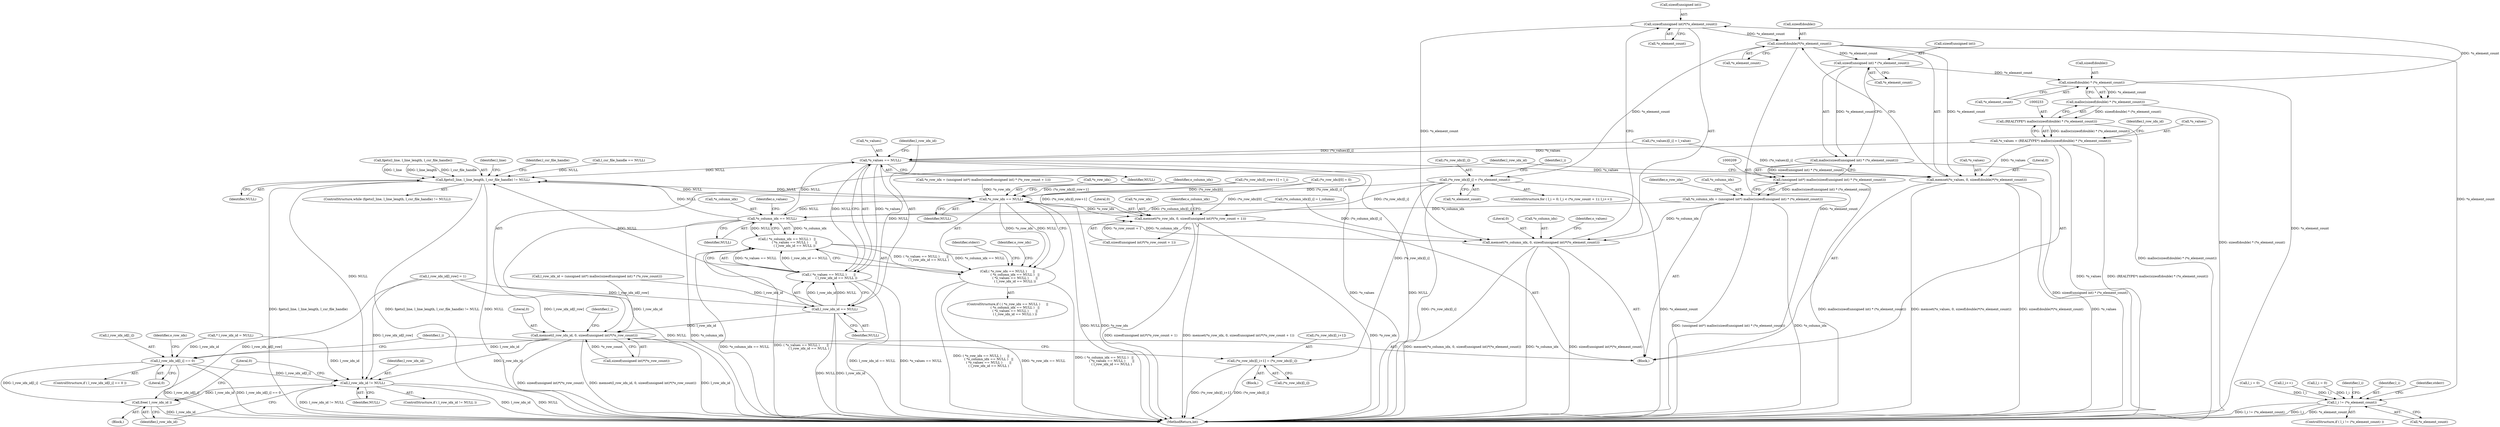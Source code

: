 digraph "0_libxsmm_151481489192e6d1997f8bde52c5c425ea41741d_0@API" {
"1000291" [label="(Call,sizeof(unsigned int)*(*o_element_count))"];
"1000235" [label="(Call,sizeof(double) * (*o_element_count))"];
"1000211" [label="(Call,sizeof(unsigned int) * (*o_element_count))"];
"1000300" [label="(Call,sizeof(double)*(*o_element_count))"];
"1000291" [label="(Call,sizeof(unsigned int)*(*o_element_count))"];
"1000287" [label="(Call,memset(*o_column_idx, 0, sizeof(unsigned int)*(*o_element_count)))"];
"1000210" [label="(Call,malloc(sizeof(unsigned int) * (*o_element_count)))"];
"1000208" [label="(Call,(unsigned int*) malloc(sizeof(unsigned int) * (*o_element_count)))"];
"1000205" [label="(Call,*o_column_idx = (unsigned int*) malloc(sizeof(unsigned int) * (*o_element_count)))"];
"1000257" [label="(Call,*o_column_idx == NULL)"];
"1000161" [label="(Call,fgets(l_line, l_line_length, l_csr_file_handle) != NULL)"];
"1000252" [label="(Call,*o_row_idx == NULL)"];
"1000251" [label="(Call,( *o_row_idx == NULL )      ||\n               ( *o_column_idx == NULL )   ||\n               ( *o_values == NULL )       ||\n               ( l_row_idx_id == NULL ))"];
"1000276" [label="(Call,memset(*o_row_idx, 0, sizeof(unsigned int)*(*o_row_count + 1)))"];
"1000451" [label="(Call,l_row_idx_id != NULL)"];
"1000455" [label="(Call,free( l_row_idx_id ))"];
"1000256" [label="(Call,( *o_column_idx == NULL )   ||\n               ( *o_values == NULL )       ||\n               ( l_row_idx_id == NULL ))"];
"1000262" [label="(Call,*o_values == NULL)"];
"1000261" [label="(Call,( *o_values == NULL )       ||\n               ( l_row_idx_id == NULL ))"];
"1000266" [label="(Call,l_row_idx_id == NULL)"];
"1000305" [label="(Call,memset(l_row_idx_id, 0, sizeof(unsigned int)*(*o_row_count)))"];
"1000433" [label="(Call,l_row_idx_id[l_i] == 0)"];
"1000296" [label="(Call,memset(*o_values, 0, sizeof(double)*(*o_element_count)))"];
"1000234" [label="(Call,malloc(sizeof(double) * (*o_element_count)))"];
"1000232" [label="(Call,(REALTYPE*) malloc(sizeof(double) * (*o_element_count)))"];
"1000229" [label="(Call,*o_values = (REALTYPE*) malloc(sizeof(double) * (*o_element_count)))"];
"1000325" [label="(Call,(*o_row_idx)[l_i] = (*o_element_count))"];
"1000439" [label="(Call,(*o_row_idx)[l_i+1] = (*o_row_idx)[l_i])"];
"1000410" [label="(Call,l_i != (*o_element_count))"];
"1000458" [label="(Literal,0)"];
"1000410" [label="(Call,l_i != (*o_element_count))"];
"1000240" [label="(Call,l_row_idx_id = (unsigned int*) malloc(sizeof(unsigned int) * (*o_row_count)))"];
"1000303" [label="(Call,*o_element_count)"];
"1000439" [label="(Call,(*o_row_idx)[l_i+1] = (*o_row_idx)[l_i])"];
"1000266" [label="(Call,l_row_idx_id == NULL)"];
"1000262" [label="(Call,*o_values == NULL)"];
"1000205" [label="(Call,*o_column_idx = (unsigned int*) malloc(sizeof(unsigned int) * (*o_element_count)))"];
"1000454" [label="(Block,)"];
"1000291" [label="(Call,sizeof(unsigned int)*(*o_element_count))"];
"1000235" [label="(Call,sizeof(double) * (*o_element_count))"];
"1000446" [label="(Call,(*o_row_idx)[l_i])"];
"1000257" [label="(Call,*o_column_idx == NULL)"];
"1000208" [label="(Call,(unsigned int*) malloc(sizeof(unsigned int) * (*o_element_count)))"];
"1000300" [label="(Call,sizeof(double)*(*o_element_count))"];
"1000432" [label="(ControlStructure,if ( l_row_idx_id[l_i] == 0 ))"];
"1000166" [label="(Identifier,NULL)"];
"1000440" [label="(Call,(*o_row_idx)[l_i+1])"];
"1000287" [label="(Call,memset(*o_column_idx, 0, sizeof(unsigned int)*(*o_element_count)))"];
"1000290" [label="(Literal,0)"];
"1000271" [label="(Identifier,stderr)"];
"1000211" [label="(Call,sizeof(unsigned int) * (*o_element_count))"];
"1000256" [label="(Call,( *o_column_idx == NULL )   ||\n               ( *o_values == NULL )       ||\n               ( l_row_idx_id == NULL ))"];
"1000230" [label="(Call,*o_values)"];
"1000250" [label="(ControlStructure,if ( ( *o_row_idx == NULL )      ||\n               ( *o_column_idx == NULL )   ||\n               ( *o_values == NULL )       ||\n               ( l_row_idx_id == NULL ) ))"];
"1000232" [label="(Call,(REALTYPE*) malloc(sizeof(double) * (*o_element_count)))"];
"1000280" [label="(Call,sizeof(unsigned int)*(*o_row_count + 1))"];
"1000258" [label="(Call,*o_column_idx)"];
"1000292" [label="(Call,sizeof(unsigned int))"];
"1000412" [label="(Call,*o_element_count)"];
"1000263" [label="(Call,*o_values)"];
"1000241" [label="(Identifier,l_row_idx_id)"];
"1000255" [label="(Identifier,NULL)"];
"1000459" [label="(MethodReturn,int)"];
"1000450" [label="(ControlStructure,if ( l_row_idx_id != NULL ))"];
"1000380" [label="(Call,(*o_column_idx)[l_i] = l_column)"];
"1000324" [label="(Identifier,l_i)"];
"1000289" [label="(Identifier,o_column_idx)"];
"1000137" [label="(Call,* l_row_idx_id = NULL)"];
"1000162" [label="(Call,fgets(l_line, l_line_length, l_csr_file_handle))"];
"1000276" [label="(Call,memset(*o_row_idx, 0, sizeof(unsigned int)*(*o_row_count + 1)))"];
"1000204" [label="(Block,)"];
"1000294" [label="(Call,*o_element_count)"];
"1000308" [label="(Call,sizeof(unsigned int)*(*o_row_count))"];
"1000171" [label="(Identifier,l_line)"];
"1000267" [label="(Identifier,l_row_idx_id)"];
"1000455" [label="(Call,free( l_row_idx_id ))"];
"1000394" [label="(Call,l_row_idx_id[l_row] = 1)"];
"1000288" [label="(Call,*o_column_idx)"];
"1000453" [label="(Identifier,NULL)"];
"1000437" [label="(Literal,0)"];
"1000216" [label="(Call,*o_row_idx = (unsigned int*) malloc(sizeof(unsigned int) * (*o_row_count + 1)))"];
"1000399" [label="(Call,(*o_row_idx)[l_row+1] = l_i)"];
"1000306" [label="(Identifier,l_row_idx_id)"];
"1000430" [label="(Identifier,l_i)"];
"1000238" [label="(Call,*o_element_count)"];
"1000452" [label="(Identifier,l_row_idx_id)"];
"1000423" [label="(Identifier,l_i)"];
"1000411" [label="(Identifier,l_i)"];
"1000301" [label="(Call,sizeof(double))"];
"1000416" [label="(Identifier,stderr)"];
"1000261" [label="(Call,( *o_values == NULL )       ||\n               ( l_row_idx_id == NULL ))"];
"1000251" [label="(Call,( *o_row_idx == NULL )      ||\n               ( *o_column_idx == NULL )   ||\n               ( *o_values == NULL )       ||\n               ( l_row_idx_id == NULL ))"];
"1000298" [label="(Identifier,o_values)"];
"1000451" [label="(Call,l_row_idx_id != NULL)"];
"1000206" [label="(Call,*o_column_idx)"];
"1000330" [label="(Call,*o_element_count)"];
"1000408" [label="(Identifier,l_csr_file_handle)"];
"1000299" [label="(Literal,0)"];
"1000210" [label="(Call,malloc(sizeof(unsigned int) * (*o_element_count)))"];
"1000236" [label="(Call,sizeof(double))"];
"1000264" [label="(Identifier,o_values)"];
"1000278" [label="(Identifier,o_row_idx)"];
"1000161" [label="(Call,fgets(l_line, l_line_length, l_csr_file_handle) != NULL)"];
"1000150" [label="(Call,l_csr_file_handle == NULL)"];
"1000253" [label="(Call,*o_row_idx)"];
"1000305" [label="(Call,memset(l_row_idx_id, 0, sizeof(unsigned int)*(*o_row_count)))"];
"1000268" [label="(Identifier,NULL)"];
"1000296" [label="(Call,memset(*o_values, 0, sizeof(double)*(*o_element_count)))"];
"1000265" [label="(Identifier,NULL)"];
"1000307" [label="(Literal,0)"];
"1000433" [label="(Call,l_row_idx_id[l_i] == 0)"];
"1000313" [label="(ControlStructure,for ( l_i = 0; l_i < (*o_row_count + 1); l_i++))"];
"1000442" [label="(Identifier,o_row_idx)"];
"1000234" [label="(Call,malloc(sizeof(double) * (*o_element_count)))"];
"1000326" [label="(Call,(*o_row_idx)[l_i])"];
"1000438" [label="(Block,)"];
"1000252" [label="(Call,*o_row_idx == NULL)"];
"1000212" [label="(Call,sizeof(unsigned int))"];
"1000434" [label="(Call,l_row_idx_id[l_i])"];
"1000218" [label="(Identifier,o_row_idx)"];
"1000214" [label="(Call,*o_element_count)"];
"1000456" [label="(Identifier,l_row_idx_id)"];
"1000315" [label="(Identifier,l_i)"];
"1000229" [label="(Call,*o_values = (REALTYPE*) malloc(sizeof(double) * (*o_element_count)))"];
"1000409" [label="(ControlStructure,if ( l_i != (*o_element_count) ))"];
"1000141" [label="(Call,l_i = 0)"];
"1000259" [label="(Identifier,o_column_idx)"];
"1000386" [label="(Call,(*o_values)[l_i] = l_value)"];
"1000325" [label="(Call,(*o_row_idx)[l_i] = (*o_element_count))"];
"1000332" [label="(Call,(*o_row_idx)[0] = 0)"];
"1000279" [label="(Literal,0)"];
"1000392" [label="(Call,l_i++)"];
"1000297" [label="(Call,*o_values)"];
"1000160" [label="(ControlStructure,while (fgets(l_line, l_line_length, l_csr_file_handle) != NULL))"];
"1000338" [label="(Call,l_i = 0)"];
"1000260" [label="(Identifier,NULL)"];
"1000277" [label="(Call,*o_row_idx)"];
"1000291" -> "1000287"  [label="AST: "];
"1000291" -> "1000294"  [label="CFG: "];
"1000292" -> "1000291"  [label="AST: "];
"1000294" -> "1000291"  [label="AST: "];
"1000287" -> "1000291"  [label="CFG: "];
"1000291" -> "1000287"  [label="DDG: *o_element_count"];
"1000235" -> "1000291"  [label="DDG: *o_element_count"];
"1000291" -> "1000300"  [label="DDG: *o_element_count"];
"1000235" -> "1000234"  [label="AST: "];
"1000235" -> "1000238"  [label="CFG: "];
"1000236" -> "1000235"  [label="AST: "];
"1000238" -> "1000235"  [label="AST: "];
"1000234" -> "1000235"  [label="CFG: "];
"1000235" -> "1000459"  [label="DDG: *o_element_count"];
"1000235" -> "1000234"  [label="DDG: *o_element_count"];
"1000211" -> "1000235"  [label="DDG: *o_element_count"];
"1000211" -> "1000210"  [label="AST: "];
"1000211" -> "1000214"  [label="CFG: "];
"1000212" -> "1000211"  [label="AST: "];
"1000214" -> "1000211"  [label="AST: "];
"1000210" -> "1000211"  [label="CFG: "];
"1000211" -> "1000210"  [label="DDG: *o_element_count"];
"1000300" -> "1000211"  [label="DDG: *o_element_count"];
"1000300" -> "1000296"  [label="AST: "];
"1000300" -> "1000303"  [label="CFG: "];
"1000301" -> "1000300"  [label="AST: "];
"1000303" -> "1000300"  [label="AST: "];
"1000296" -> "1000300"  [label="CFG: "];
"1000300" -> "1000459"  [label="DDG: *o_element_count"];
"1000300" -> "1000296"  [label="DDG: *o_element_count"];
"1000300" -> "1000325"  [label="DDG: *o_element_count"];
"1000300" -> "1000410"  [label="DDG: *o_element_count"];
"1000287" -> "1000204"  [label="AST: "];
"1000288" -> "1000287"  [label="AST: "];
"1000290" -> "1000287"  [label="AST: "];
"1000298" -> "1000287"  [label="CFG: "];
"1000287" -> "1000459"  [label="DDG: sizeof(unsigned int)*(*o_element_count)"];
"1000287" -> "1000459"  [label="DDG: memset(*o_column_idx, 0, sizeof(unsigned int)*(*o_element_count))"];
"1000287" -> "1000459"  [label="DDG: *o_column_idx"];
"1000205" -> "1000287"  [label="DDG: *o_column_idx"];
"1000257" -> "1000287"  [label="DDG: *o_column_idx"];
"1000380" -> "1000287"  [label="DDG: (*o_column_idx)[l_i]"];
"1000210" -> "1000208"  [label="AST: "];
"1000208" -> "1000210"  [label="CFG: "];
"1000210" -> "1000459"  [label="DDG: sizeof(unsigned int) * (*o_element_count)"];
"1000210" -> "1000208"  [label="DDG: sizeof(unsigned int) * (*o_element_count)"];
"1000208" -> "1000205"  [label="AST: "];
"1000209" -> "1000208"  [label="AST: "];
"1000205" -> "1000208"  [label="CFG: "];
"1000208" -> "1000459"  [label="DDG: malloc(sizeof(unsigned int) * (*o_element_count))"];
"1000208" -> "1000205"  [label="DDG: malloc(sizeof(unsigned int) * (*o_element_count))"];
"1000205" -> "1000204"  [label="AST: "];
"1000206" -> "1000205"  [label="AST: "];
"1000218" -> "1000205"  [label="CFG: "];
"1000205" -> "1000459"  [label="DDG: *o_column_idx"];
"1000205" -> "1000459"  [label="DDG: (unsigned int*) malloc(sizeof(unsigned int) * (*o_element_count))"];
"1000205" -> "1000257"  [label="DDG: *o_column_idx"];
"1000257" -> "1000256"  [label="AST: "];
"1000257" -> "1000260"  [label="CFG: "];
"1000258" -> "1000257"  [label="AST: "];
"1000260" -> "1000257"  [label="AST: "];
"1000264" -> "1000257"  [label="CFG: "];
"1000256" -> "1000257"  [label="CFG: "];
"1000257" -> "1000459"  [label="DDG: NULL"];
"1000257" -> "1000459"  [label="DDG: *o_column_idx"];
"1000257" -> "1000161"  [label="DDG: NULL"];
"1000257" -> "1000256"  [label="DDG: *o_column_idx"];
"1000257" -> "1000256"  [label="DDG: NULL"];
"1000380" -> "1000257"  [label="DDG: (*o_column_idx)[l_i]"];
"1000252" -> "1000257"  [label="DDG: NULL"];
"1000257" -> "1000262"  [label="DDG: NULL"];
"1000161" -> "1000160"  [label="AST: "];
"1000161" -> "1000166"  [label="CFG: "];
"1000162" -> "1000161"  [label="AST: "];
"1000166" -> "1000161"  [label="AST: "];
"1000171" -> "1000161"  [label="CFG: "];
"1000408" -> "1000161"  [label="CFG: "];
"1000161" -> "1000459"  [label="DDG: NULL"];
"1000161" -> "1000459"  [label="DDG: fgets(l_line, l_line_length, l_csr_file_handle)"];
"1000161" -> "1000459"  [label="DDG: fgets(l_line, l_line_length, l_csr_file_handle) != NULL"];
"1000162" -> "1000161"  [label="DDG: l_line"];
"1000162" -> "1000161"  [label="DDG: l_line_length"];
"1000162" -> "1000161"  [label="DDG: l_csr_file_handle"];
"1000252" -> "1000161"  [label="DDG: NULL"];
"1000266" -> "1000161"  [label="DDG: NULL"];
"1000150" -> "1000161"  [label="DDG: NULL"];
"1000262" -> "1000161"  [label="DDG: NULL"];
"1000161" -> "1000252"  [label="DDG: NULL"];
"1000161" -> "1000451"  [label="DDG: NULL"];
"1000252" -> "1000251"  [label="AST: "];
"1000252" -> "1000255"  [label="CFG: "];
"1000253" -> "1000252"  [label="AST: "];
"1000255" -> "1000252"  [label="AST: "];
"1000259" -> "1000252"  [label="CFG: "];
"1000251" -> "1000252"  [label="CFG: "];
"1000252" -> "1000459"  [label="DDG: *o_row_idx"];
"1000252" -> "1000459"  [label="DDG: NULL"];
"1000252" -> "1000251"  [label="DDG: *o_row_idx"];
"1000252" -> "1000251"  [label="DDG: NULL"];
"1000325" -> "1000252"  [label="DDG: (*o_row_idx)[l_i]"];
"1000332" -> "1000252"  [label="DDG: (*o_row_idx)[0]"];
"1000216" -> "1000252"  [label="DDG: *o_row_idx"];
"1000399" -> "1000252"  [label="DDG: (*o_row_idx)[l_row+1]"];
"1000252" -> "1000276"  [label="DDG: *o_row_idx"];
"1000251" -> "1000250"  [label="AST: "];
"1000251" -> "1000256"  [label="CFG: "];
"1000256" -> "1000251"  [label="AST: "];
"1000271" -> "1000251"  [label="CFG: "];
"1000278" -> "1000251"  [label="CFG: "];
"1000251" -> "1000459"  [label="DDG: ( *o_row_idx == NULL )      ||\n               ( *o_column_idx == NULL )   ||\n               ( *o_values == NULL )       ||\n               ( l_row_idx_id == NULL )"];
"1000251" -> "1000459"  [label="DDG: *o_row_idx == NULL"];
"1000251" -> "1000459"  [label="DDG: ( *o_column_idx == NULL )   ||\n               ( *o_values == NULL )       ||\n               ( l_row_idx_id == NULL )"];
"1000256" -> "1000251"  [label="DDG: *o_column_idx == NULL"];
"1000256" -> "1000251"  [label="DDG: ( *o_values == NULL )       ||\n               ( l_row_idx_id == NULL )"];
"1000276" -> "1000204"  [label="AST: "];
"1000276" -> "1000280"  [label="CFG: "];
"1000277" -> "1000276"  [label="AST: "];
"1000279" -> "1000276"  [label="AST: "];
"1000280" -> "1000276"  [label="AST: "];
"1000289" -> "1000276"  [label="CFG: "];
"1000276" -> "1000459"  [label="DDG: sizeof(unsigned int)*(*o_row_count + 1)"];
"1000276" -> "1000459"  [label="DDG: memset(*o_row_idx, 0, sizeof(unsigned int)*(*o_row_count + 1))"];
"1000276" -> "1000459"  [label="DDG: *o_row_idx"];
"1000325" -> "1000276"  [label="DDG: (*o_row_idx)[l_i]"];
"1000332" -> "1000276"  [label="DDG: (*o_row_idx)[0]"];
"1000399" -> "1000276"  [label="DDG: (*o_row_idx)[l_row+1]"];
"1000280" -> "1000276"  [label="DDG: *o_row_count + 1"];
"1000451" -> "1000450"  [label="AST: "];
"1000451" -> "1000453"  [label="CFG: "];
"1000452" -> "1000451"  [label="AST: "];
"1000453" -> "1000451"  [label="AST: "];
"1000456" -> "1000451"  [label="CFG: "];
"1000458" -> "1000451"  [label="CFG: "];
"1000451" -> "1000459"  [label="DDG: l_row_idx_id"];
"1000451" -> "1000459"  [label="DDG: NULL"];
"1000451" -> "1000459"  [label="DDG: l_row_idx_id != NULL"];
"1000433" -> "1000451"  [label="DDG: l_row_idx_id[l_i]"];
"1000305" -> "1000451"  [label="DDG: l_row_idx_id"];
"1000137" -> "1000451"  [label="DDG: l_row_idx_id"];
"1000394" -> "1000451"  [label="DDG: l_row_idx_id[l_row]"];
"1000451" -> "1000455"  [label="DDG: l_row_idx_id"];
"1000455" -> "1000454"  [label="AST: "];
"1000455" -> "1000456"  [label="CFG: "];
"1000456" -> "1000455"  [label="AST: "];
"1000458" -> "1000455"  [label="CFG: "];
"1000455" -> "1000459"  [label="DDG: l_row_idx_id"];
"1000433" -> "1000455"  [label="DDG: l_row_idx_id[l_i]"];
"1000394" -> "1000455"  [label="DDG: l_row_idx_id[l_row]"];
"1000256" -> "1000261"  [label="CFG: "];
"1000261" -> "1000256"  [label="AST: "];
"1000256" -> "1000459"  [label="DDG: *o_column_idx == NULL"];
"1000256" -> "1000459"  [label="DDG: ( *o_values == NULL )       ||\n               ( l_row_idx_id == NULL )"];
"1000261" -> "1000256"  [label="DDG: *o_values == NULL"];
"1000261" -> "1000256"  [label="DDG: l_row_idx_id == NULL"];
"1000262" -> "1000261"  [label="AST: "];
"1000262" -> "1000265"  [label="CFG: "];
"1000263" -> "1000262"  [label="AST: "];
"1000265" -> "1000262"  [label="AST: "];
"1000267" -> "1000262"  [label="CFG: "];
"1000261" -> "1000262"  [label="CFG: "];
"1000262" -> "1000459"  [label="DDG: NULL"];
"1000262" -> "1000459"  [label="DDG: *o_values"];
"1000262" -> "1000261"  [label="DDG: *o_values"];
"1000262" -> "1000261"  [label="DDG: NULL"];
"1000386" -> "1000262"  [label="DDG: (*o_values)[l_i]"];
"1000229" -> "1000262"  [label="DDG: *o_values"];
"1000262" -> "1000266"  [label="DDG: NULL"];
"1000262" -> "1000296"  [label="DDG: *o_values"];
"1000261" -> "1000266"  [label="CFG: "];
"1000266" -> "1000261"  [label="AST: "];
"1000261" -> "1000459"  [label="DDG: l_row_idx_id == NULL"];
"1000261" -> "1000459"  [label="DDG: *o_values == NULL"];
"1000266" -> "1000261"  [label="DDG: l_row_idx_id"];
"1000266" -> "1000261"  [label="DDG: NULL"];
"1000266" -> "1000268"  [label="CFG: "];
"1000267" -> "1000266"  [label="AST: "];
"1000268" -> "1000266"  [label="AST: "];
"1000266" -> "1000459"  [label="DDG: l_row_idx_id"];
"1000266" -> "1000459"  [label="DDG: NULL"];
"1000240" -> "1000266"  [label="DDG: l_row_idx_id"];
"1000394" -> "1000266"  [label="DDG: l_row_idx_id[l_row]"];
"1000266" -> "1000305"  [label="DDG: l_row_idx_id"];
"1000305" -> "1000204"  [label="AST: "];
"1000305" -> "1000308"  [label="CFG: "];
"1000306" -> "1000305"  [label="AST: "];
"1000307" -> "1000305"  [label="AST: "];
"1000308" -> "1000305"  [label="AST: "];
"1000315" -> "1000305"  [label="CFG: "];
"1000305" -> "1000459"  [label="DDG: memset(l_row_idx_id, 0, sizeof(unsigned int)*(*o_row_count))"];
"1000305" -> "1000459"  [label="DDG: l_row_idx_id"];
"1000305" -> "1000459"  [label="DDG: sizeof(unsigned int)*(*o_row_count)"];
"1000240" -> "1000305"  [label="DDG: l_row_idx_id"];
"1000394" -> "1000305"  [label="DDG: l_row_idx_id[l_row]"];
"1000308" -> "1000305"  [label="DDG: *o_row_count"];
"1000305" -> "1000433"  [label="DDG: l_row_idx_id"];
"1000433" -> "1000432"  [label="AST: "];
"1000433" -> "1000437"  [label="CFG: "];
"1000434" -> "1000433"  [label="AST: "];
"1000437" -> "1000433"  [label="AST: "];
"1000442" -> "1000433"  [label="CFG: "];
"1000430" -> "1000433"  [label="CFG: "];
"1000433" -> "1000459"  [label="DDG: l_row_idx_id[l_i]"];
"1000433" -> "1000459"  [label="DDG: l_row_idx_id[l_i] == 0"];
"1000137" -> "1000433"  [label="DDG: l_row_idx_id"];
"1000296" -> "1000204"  [label="AST: "];
"1000297" -> "1000296"  [label="AST: "];
"1000299" -> "1000296"  [label="AST: "];
"1000306" -> "1000296"  [label="CFG: "];
"1000296" -> "1000459"  [label="DDG: memset(*o_values, 0, sizeof(double)*(*o_element_count))"];
"1000296" -> "1000459"  [label="DDG: sizeof(double)*(*o_element_count)"];
"1000296" -> "1000459"  [label="DDG: *o_values"];
"1000386" -> "1000296"  [label="DDG: (*o_values)[l_i]"];
"1000229" -> "1000296"  [label="DDG: *o_values"];
"1000234" -> "1000232"  [label="AST: "];
"1000232" -> "1000234"  [label="CFG: "];
"1000234" -> "1000459"  [label="DDG: sizeof(double) * (*o_element_count)"];
"1000234" -> "1000232"  [label="DDG: sizeof(double) * (*o_element_count)"];
"1000232" -> "1000229"  [label="AST: "];
"1000233" -> "1000232"  [label="AST: "];
"1000229" -> "1000232"  [label="CFG: "];
"1000232" -> "1000459"  [label="DDG: malloc(sizeof(double) * (*o_element_count))"];
"1000232" -> "1000229"  [label="DDG: malloc(sizeof(double) * (*o_element_count))"];
"1000229" -> "1000204"  [label="AST: "];
"1000230" -> "1000229"  [label="AST: "];
"1000241" -> "1000229"  [label="CFG: "];
"1000229" -> "1000459"  [label="DDG: (REALTYPE*) malloc(sizeof(double) * (*o_element_count))"];
"1000229" -> "1000459"  [label="DDG: *o_values"];
"1000325" -> "1000313"  [label="AST: "];
"1000325" -> "1000330"  [label="CFG: "];
"1000326" -> "1000325"  [label="AST: "];
"1000330" -> "1000325"  [label="AST: "];
"1000324" -> "1000325"  [label="CFG: "];
"1000325" -> "1000459"  [label="DDG: (*o_row_idx)[l_i]"];
"1000325" -> "1000459"  [label="DDG: *o_element_count"];
"1000325" -> "1000439"  [label="DDG: (*o_row_idx)[l_i]"];
"1000439" -> "1000438"  [label="AST: "];
"1000439" -> "1000446"  [label="CFG: "];
"1000440" -> "1000439"  [label="AST: "];
"1000446" -> "1000439"  [label="AST: "];
"1000430" -> "1000439"  [label="CFG: "];
"1000439" -> "1000459"  [label="DDG: (*o_row_idx)[l_i+1]"];
"1000439" -> "1000459"  [label="DDG: (*o_row_idx)[l_i]"];
"1000410" -> "1000409"  [label="AST: "];
"1000410" -> "1000412"  [label="CFG: "];
"1000411" -> "1000410"  [label="AST: "];
"1000412" -> "1000410"  [label="AST: "];
"1000416" -> "1000410"  [label="CFG: "];
"1000423" -> "1000410"  [label="CFG: "];
"1000410" -> "1000459"  [label="DDG: l_i"];
"1000410" -> "1000459"  [label="DDG: *o_element_count"];
"1000410" -> "1000459"  [label="DDG: l_i != (*o_element_count)"];
"1000338" -> "1000410"  [label="DDG: l_i"];
"1000141" -> "1000410"  [label="DDG: l_i"];
"1000392" -> "1000410"  [label="DDG: l_i"];
}
